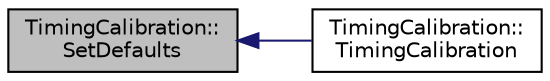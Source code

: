 digraph "TimingCalibration::SetDefaults"
{
  edge [fontname="Helvetica",fontsize="10",labelfontname="Helvetica",labelfontsize="10"];
  node [fontname="Helvetica",fontsize="10",shape=record];
  rankdir="LR";
  Node1 [label="TimingCalibration::\lSetDefaults",height=0.2,width=0.4,color="black", fillcolor="grey75", style="filled", fontcolor="black"];
  Node1 -> Node2 [dir="back",color="midnightblue",fontsize="10",style="solid",fontname="Helvetica"];
  Node2 [label="TimingCalibration::\lTimingCalibration",height=0.2,width=0.4,color="black", fillcolor="white", style="filled",URL="$d2/d44/class_timing_calibration.html#a6998c2088bb1a9e061e229e90213b502"];
}
